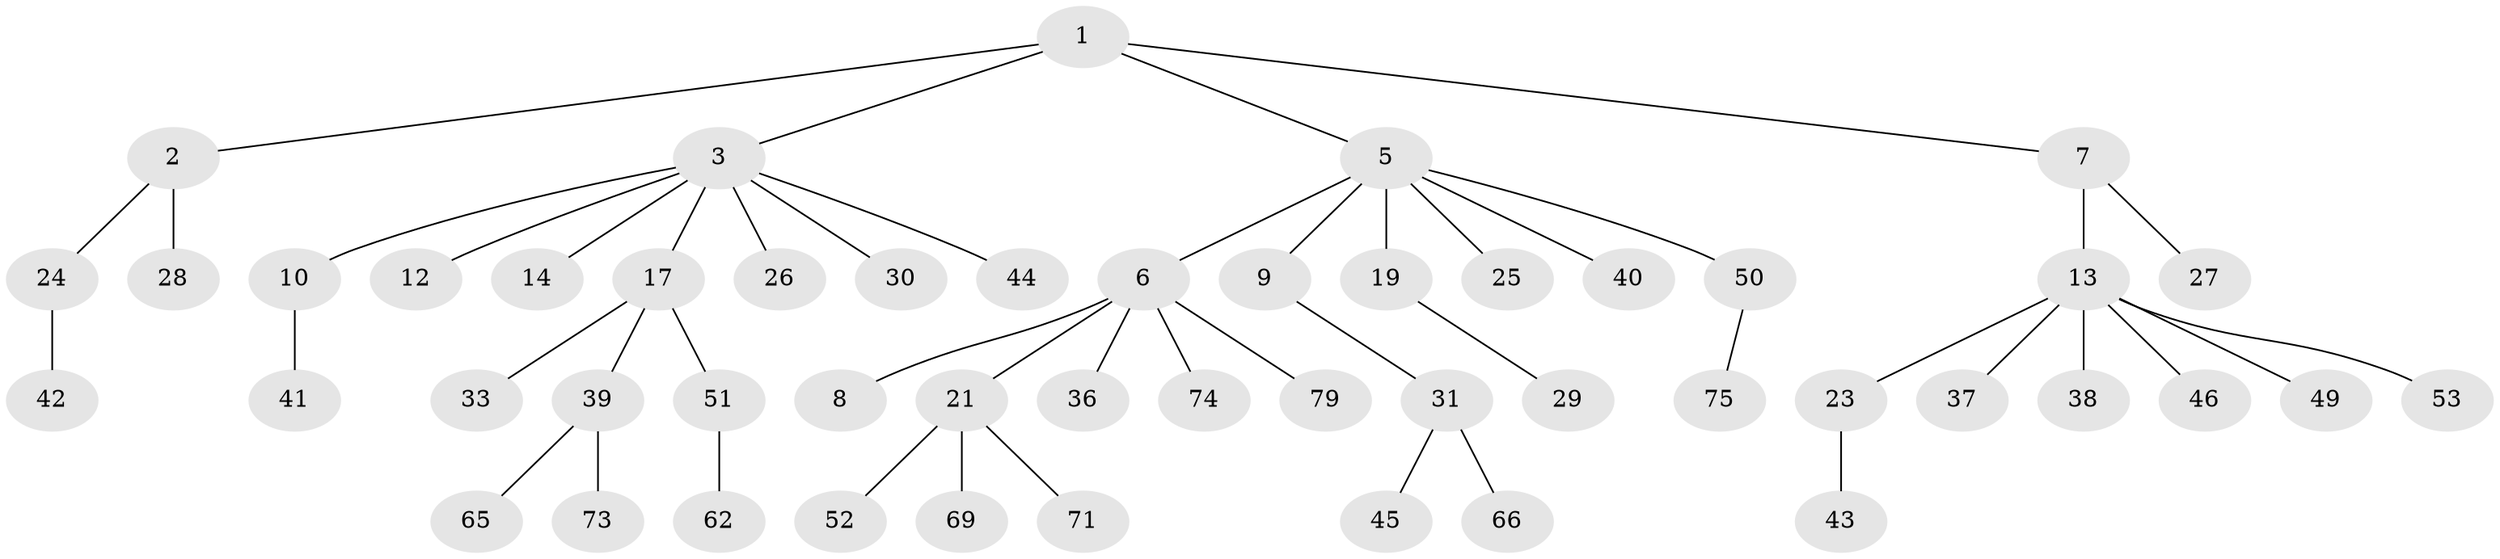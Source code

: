 // Generated by graph-tools (version 1.1) at 2025/24/03/03/25 07:24:07]
// undirected, 50 vertices, 49 edges
graph export_dot {
graph [start="1"]
  node [color=gray90,style=filled];
  1;
  2 [super="+4"];
  3 [super="+11"];
  5 [super="+15"];
  6 [super="+16"];
  7 [super="+22"];
  8 [super="+77"];
  9;
  10 [super="+34"];
  12 [super="+54"];
  13 [super="+20"];
  14;
  17 [super="+18"];
  19 [super="+48"];
  21 [super="+47"];
  23 [super="+32"];
  24 [super="+72"];
  25;
  26 [super="+64"];
  27;
  28 [super="+63"];
  29;
  30;
  31 [super="+59"];
  33 [super="+35"];
  36 [super="+70"];
  37;
  38 [super="+80"];
  39 [super="+58"];
  40;
  41;
  42 [super="+68"];
  43;
  44;
  45;
  46 [super="+57"];
  49 [super="+55"];
  50 [super="+60"];
  51 [super="+56"];
  52 [super="+61"];
  53;
  62;
  65 [super="+67"];
  66;
  69 [super="+78"];
  71;
  73;
  74 [super="+76"];
  75;
  79;
  1 -- 2;
  1 -- 3;
  1 -- 5;
  1 -- 7;
  2 -- 24;
  2 -- 28;
  3 -- 10;
  3 -- 12;
  3 -- 26;
  3 -- 17;
  3 -- 30;
  3 -- 44;
  3 -- 14;
  5 -- 6;
  5 -- 9;
  5 -- 19;
  5 -- 25;
  5 -- 50;
  5 -- 40;
  6 -- 8;
  6 -- 21;
  6 -- 74;
  6 -- 79;
  6 -- 36;
  7 -- 13;
  7 -- 27;
  9 -- 31;
  10 -- 41;
  13 -- 37;
  13 -- 38;
  13 -- 46;
  13 -- 49;
  13 -- 53;
  13 -- 23;
  17 -- 33;
  17 -- 51;
  17 -- 39;
  19 -- 29;
  21 -- 52;
  21 -- 71;
  21 -- 69;
  23 -- 43;
  24 -- 42;
  31 -- 45;
  31 -- 66;
  39 -- 65;
  39 -- 73;
  50 -- 75;
  51 -- 62;
}
